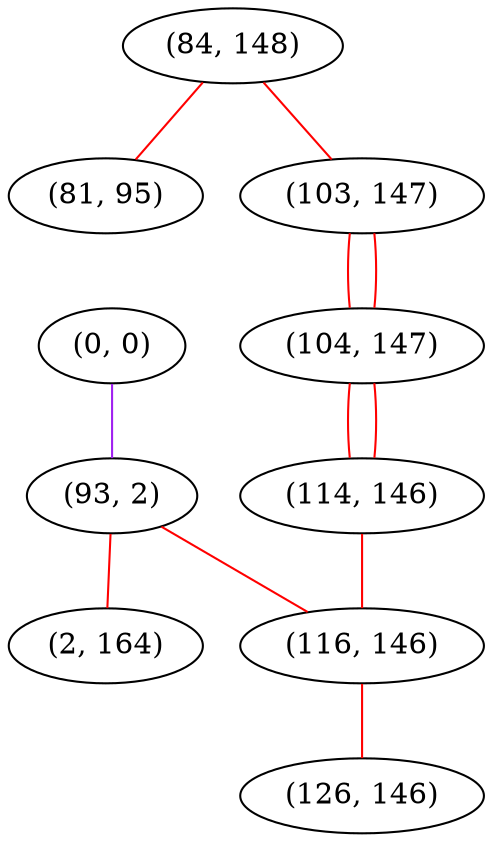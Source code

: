graph "" {
"(0, 0)";
"(84, 148)";
"(81, 95)";
"(103, 147)";
"(104, 147)";
"(93, 2)";
"(114, 146)";
"(116, 146)";
"(126, 146)";
"(2, 164)";
"(0, 0)" -- "(93, 2)"  [color=purple, key=0, weight=4];
"(84, 148)" -- "(103, 147)"  [color=red, key=0, weight=1];
"(84, 148)" -- "(81, 95)"  [color=red, key=0, weight=1];
"(103, 147)" -- "(104, 147)"  [color=red, key=0, weight=1];
"(103, 147)" -- "(104, 147)"  [color=red, key=1, weight=1];
"(104, 147)" -- "(114, 146)"  [color=red, key=0, weight=1];
"(104, 147)" -- "(114, 146)"  [color=red, key=1, weight=1];
"(93, 2)" -- "(116, 146)"  [color=red, key=0, weight=1];
"(93, 2)" -- "(2, 164)"  [color=red, key=0, weight=1];
"(114, 146)" -- "(116, 146)"  [color=red, key=0, weight=1];
"(116, 146)" -- "(126, 146)"  [color=red, key=0, weight=1];
}
